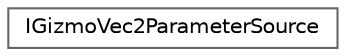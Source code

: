 digraph "Graphical Class Hierarchy"
{
 // INTERACTIVE_SVG=YES
 // LATEX_PDF_SIZE
  bgcolor="transparent";
  edge [fontname=Helvetica,fontsize=10,labelfontname=Helvetica,labelfontsize=10];
  node [fontname=Helvetica,fontsize=10,shape=box,height=0.2,width=0.4];
  rankdir="LR";
  Node0 [id="Node000000",label="IGizmoVec2ParameterSource",height=0.2,width=0.4,color="grey40", fillcolor="white", style="filled",URL="$d1/db0/classIGizmoVec2ParameterSource.html",tooltip="IGizmoVec2ParameterSource provides Get and Set for an arbitrary 2D-vector-valued parameter."];
}
